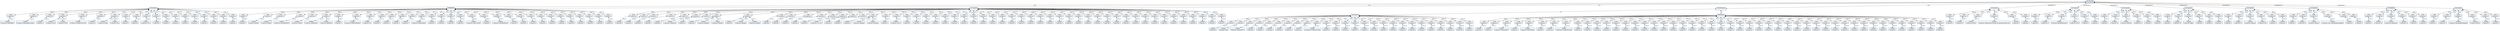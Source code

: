 
    digraph textX {
    fontname = "Bitstream Vera Sans"
    fontsize = 8
    node[
        shape=record,
        style=filled,
        fillcolor=aliceblue
    ]
    nodesep = 0.3
    edge[dir=black,arrowtail=empty]


2461978874936 -> 2461978774272 [label="msh" arrowtail=diamond dir=both]
2461978774272 -> 2461979490680 [label="fields:0" arrowtail=diamond dir=both]
2461979490680 -> 2461979490960 [label="values:0" arrowtail=diamond dir=both]
2461979490960[label="{:Subfield|+value:str='COMTRADE'\l}"]
2461979490680[label="{:Field|+value:str=''\l}"]
2461978774272 -> 2461979490456 [label="fields:1" arrowtail=diamond dir=both]
2461979490456 -> 2461979491184 [label="values:0" arrowtail=diamond dir=both]
2461979491184[label="{:Subfield|+value:str='Opšta Bolnica Čačak'\l}"]
2461979490456[label="{:Field|+value:str=''\l}"]
2461978774272 -> 2461979490848 [label="fields:2" arrowtail=diamond dir=both]
2461979490848 -> 2461979491296 [label="values:0" arrowtail=diamond dir=both]
2461979491296[label="{:Subfield|+value:str=''\l}"]
2461979490848[label="{:Field|+value:str=''\l}"]
2461978774272 -> 2461979491072 [label="fields:3" arrowtail=diamond dir=both]
2461979491072 -> 2461979491240 [label="values:0" arrowtail=diamond dir=both]
2461979491240[label="{:Subfield|+value:str='SLIS'\l}"]
2461979491072 -> 2461979491016 [label="values:1" arrowtail=diamond dir=both]
2461979491016[label="{:Subfield|+value:str='SLIS'\l}"]
2461979491072[label="{:Field|+value:str=''\l}"]
2461978774272 -> 2461979491128 [label="fields:4" arrowtail=diamond dir=both]
2461979491128 -> 2461979491576 [label="values:0" arrowtail=diamond dir=both]
2461979491576[label="{:Subfield|+value:str='20190516141540'\l}"]
2461979491128[label="{:Field|+value:str=''\l}"]
2461978774272 -> 2461979491352 [label="fields:5" arrowtail=diamond dir=both]
2461979491352 -> 2461979491688 [label="values:0" arrowtail=diamond dir=both]
2461979491688[label="{:Subfield|+value:str=''\l}"]
2461979491352[label="{:Field|+value:str=''\l}"]
2461978774272 -> 2461979491520 [label="fields:6" arrowtail=diamond dir=both]
2461979491520 -> 2461979491632 [label="values:0" arrowtail=diamond dir=both]
2461979491632[label="{:Subfield|+value:str='ORM'\l}"]
2461979491520 -> 2461979491408 [label="values:1" arrowtail=diamond dir=both]
2461979491408[label="{:Subfield|+value:str='O01'\l}"]
2461979491520[label="{:Field|+value:str=''\l}"]
2461978774272 -> 2461979491464 [label="fields:7" arrowtail=diamond dir=both]
2461979491464 -> 2461979491968 [label="values:0" arrowtail=diamond dir=both]
2461979491968[label="{:Subfield|+value:str=''\l}"]
2461979491464[label="{:Field|+value:str=''\l}"]
2461978774272 -> 2461979491744 [label="fields:8" arrowtail=diamond dir=both]
2461979491744 -> 2461979491856 [label="values:0" arrowtail=diamond dir=both]
2461979491856[label="{:Subfield|+value:str=''\l}"]
2461979491744[label="{:Field|+value:str=''\l}"]
2461978774272 -> 2461979491912 [label="fields:9" arrowtail=diamond dir=both]
2461979491912 -> 2461979492080 [label="values:0" arrowtail=diamond dir=both]
2461979492080[label="{:Subfield|+value:str='2.3.1'\l}"]
2461979491912[label="{:Field|+value:str=''\l}"]
2461978774272 -> 2461979492024 [label="fields:10" arrowtail=diamond dir=both]
2461979492024 -> 2461979492304 [label="values:0" arrowtail=diamond dir=both]
2461979492304[label="{:Subfield|+value:str=''\l}"]
2461979492024[label="{:Field|+value:str=''\l}"]
2461978774272 -> 2461979492136 [label="fields:11" arrowtail=diamond dir=both]
2461979492136 -> 2461979491800 [label="values:0" arrowtail=diamond dir=both]
2461979491800[label="{:Subfield|+value:str=''\l}"]
2461979492136[label="{:Field|+value:str=''\l}"]
2461978774272 -> 2461979492192 [label="fields:12" arrowtail=diamond dir=both]
2461979492192 -> 2461979431040 [label="values:0" arrowtail=diamond dir=both]
2461979431040[label="{:Subfield|+value:str=''\l}"]
2461979492192[label="{:Field|+value:str=''\l}"]
2461978774272 -> 2461979492248 [label="fields:13" arrowtail=diamond dir=both]
2461979492248 -> 2461979431152 [label="values:0" arrowtail=diamond dir=both]
2461979431152[label="{:Subfield|+value:str=''\l}"]
2461979492248[label="{:Field|+value:str=''\l}"]
2461978774272 -> 2461979431096 [label="fields:14" arrowtail=diamond dir=both]
2461979431096 -> 2461979431264 [label="values:0" arrowtail=diamond dir=both]
2461979431264[label="{:Subfield|+value:str=''\l}"]
2461979431096[label="{:Field|+value:str=''\l}"]
2461978774272 -> 2461979431208 [label="fields:15" arrowtail=diamond dir=both]
2461979431208 -> 2461979431376 [label="values:0" arrowtail=diamond dir=both]
2461979431376[label="{:Subfield|+value:str=''\l}"]
2461979431208[label="{:Field|+value:str=''\l}"]
2461978774272 -> 2461979431320 [label="fields:16" arrowtail=diamond dir=both]
2461979431320 -> 2461979431488 [label="values:0" arrowtail=diamond dir=both]
2461979431488[label="{:Subfield|+value:str=''\l}"]
2461979431320[label="{:Field|+value:str=''\l}"]
2461978774272 -> 2461979431432 [label="fields:17" arrowtail=diamond dir=both]
2461979431432 -> 2461979431600 [label="values:0" arrowtail=diamond dir=both]
2461979431600[label="{:Subfield|+value:str=''\l}"]
2461979431432[label="{:Field|+value:str=''\l}"]
2461978774272 -> 2461979431544 [label="fields:18" arrowtail=diamond dir=both]
2461979431544 -> 2461979431712 [label="values:0" arrowtail=diamond dir=both]
2461979431712[label="{:Subfield|+value:str=''\l}"]
2461979431544[label="{:Field|+value:str=''\l}"]
2461978774272[label="{:MSHSegment|}"]
2461978874936 -> 2461978922960 [label="pid" arrowtail=diamond dir=both]
2461978922960 -> 2461979431824 [label="fields:0" arrowtail=diamond dir=both]
2461979431824 -> 2461979431880 [label="values:0" arrowtail=diamond dir=both]
2461979431880[label="{:Subfield|+value:str=''\l}"]
2461979431824[label="{:Field|+value:str=''\l}"]
2461978922960 -> 2461979431768 [label="fields:1" arrowtail=diamond dir=both]
2461979431768 -> 2461979431992 [label="values:0" arrowtail=diamond dir=both]
2461979431992[label="{:Subfield|+value:str='95363'\l}"]
2461979431768[label="{:Field|+value:str=''\l}"]
2461978922960 -> 2461979430984 [label="fields:2" arrowtail=diamond dir=both]
2461979430984 -> 2461979432216 [label="values:0" arrowtail=diamond dir=both]
2461979432216[label="{:Subfield|+value:str='95363'\l}"]
2461979430984[label="{:Field|+value:str=''\l}"]
2461978922960 -> 2461979432048 [label="fields:3" arrowtail=diamond dir=both]
2461979432048 -> 2461979432328 [label="values:0" arrowtail=diamond dir=both]
2461979432328[label="{:Subfield|+value:str='2607956500418'\l}"]
2461979432048[label="{:Field|+value:str=''\l}"]
2461978922960 -> 2461979432104 [label="fields:4" arrowtail=diamond dir=both]
2461979432104 -> 2461979432440 [label="values:0" arrowtail=diamond dir=both]
2461979432440[label="{:Subfield|+value:str='95363'\l}"]
2461979432104[label="{:Field|+value:str=''\l}"]
2461978922960 -> 2461979432160 [label="fields:5" arrowtail=diamond dir=both]
2461979432160 -> 2461979432552 [label="values:0" arrowtail=diamond dir=both]
2461979432552[label="{:Subfield|+value:str='TOPALOVIĆ'\l}"]
2461979432160 -> 2461979431936 [label="values:1" arrowtail=diamond dir=both]
2461979431936[label="{:Subfield|+value:str='RADOSAV'\l}"]
2461979432160[label="{:Field|+value:str=''\l}"]
2461978922960 -> 2461979432272 [label="fields:6" arrowtail=diamond dir=both]
2461979432272 -> 2461979432720 [label="values:0" arrowtail=diamond dir=both]
2461979432720[label="{:Subfield|+value:str=''\l}"]
2461979432272[label="{:Field|+value:str=''\l}"]
2461978922960 -> 2461979432384 [label="fields:7" arrowtail=diamond dir=both]
2461979432384 -> 2461979432608 [label="values:0" arrowtail=diamond dir=both]
2461979432608[label="{:Subfield|+value:str='19560726000000'\l}"]
2461979432384[label="{:Field|+value:str=''\l}"]
2461978922960 -> 2461979432664 [label="fields:8" arrowtail=diamond dir=both]
2461979432664 -> 2461979432944 [label="values:0" arrowtail=diamond dir=both]
2461979432944[label="{:Subfield|+value:str='M'\l}"]
2461979432664[label="{:Field|+value:str=''\l}"]
2461978922960 -> 2461979432776 [label="fields:9" arrowtail=diamond dir=both]
2461979432776 -> 2461979433056 [label="values:0" arrowtail=diamond dir=both]
2461979433056[label="{:Subfield|+value:str=''\l}"]
2461979432776[label="{:Field|+value:str=''\l}"]
2461978922960 -> 2461979432832 [label="fields:10" arrowtail=diamond dir=both]
2461979432832 -> 2461979433000 [label="values:0" arrowtail=diamond dir=both]
2461979433000[label="{:Subfield|+value:str=''\l}"]
2461979432832[label="{:Field|+value:str=''\l}"]
2461978922960 -> 2461979432888 [label="fields:11" arrowtail=diamond dir=both]
2461979432888 -> 2461979433168 [label="values:0" arrowtail=diamond dir=both]
2461979433168[label="{:Subfield|+value:str=''\l}"]
2461979432888[label="{:Field|+value:str=''\l}"]
2461978922960 -> 2461979433112 [label="fields:12" arrowtail=diamond dir=both]
2461979433112 -> 2461979433280 [label="values:0" arrowtail=diamond dir=both]
2461979433280[label="{:Subfield|+value:str=''\l}"]
2461979433112[label="{:Field|+value:str=''\l}"]
2461978922960 -> 2461979433224 [label="fields:13" arrowtail=diamond dir=both]
2461979433224 -> 2461979433392 [label="values:0" arrowtail=diamond dir=both]
2461979433392[label="{:Subfield|+value:str='28000709643'\l}"]
2461979433224[label="{:Field|+value:str=''\l}"]
2461978922960 -> 2461979433336 [label="fields:14" arrowtail=diamond dir=both]
2461979433336 -> 2461979433616 [label="values:0" arrowtail=diamond dir=both]
2461979433616[label="{:Subfield|+value:str=''\l}"]
2461979433336[label="{:Field|+value:str=''\l}"]
2461978922960 -> 2461979433448 [label="fields:15" arrowtail=diamond dir=both]
2461979433448 -> 2461979433560 [label="values:0" arrowtail=diamond dir=both]
2461979433560[label="{:Subfield|+value:str=''\l}"]
2461979433448[label="{:Field|+value:str=''\l}"]
2461978922960 -> 2461979433504 [label="fields:16" arrowtail=diamond dir=both]
2461979433504 -> 2461979433728 [label="values:0" arrowtail=diamond dir=both]
2461979433728[label="{:Subfield|+value:str=''\l}"]
2461979433504[label="{:Field|+value:str=''\l}"]
2461978922960 -> 2461979433672 [label="fields:17" arrowtail=diamond dir=both]
2461979433672 -> 2461979433840 [label="values:0" arrowtail=diamond dir=both]
2461979433840[label="{:Subfield|+value:str=''\l}"]
2461979433672[label="{:Field|+value:str=''\l}"]
2461978922960 -> 2461979433784 [label="fields:18" arrowtail=diamond dir=both]
2461979433784 -> 2461979433952 [label="values:0" arrowtail=diamond dir=both]
2461979433952[label="{:Subfield|+value:str='20057158766'\l}"]
2461979433784[label="{:Field|+value:str=''\l}"]
2461978922960 -> 2461979433896 [label="fields:19" arrowtail=diamond dir=both]
2461979433896 -> 2461979434176 [label="values:0" arrowtail=diamond dir=both]
2461979434176[label="{:Subfield|+value:str=''\l}"]
2461979433896[label="{:Field|+value:str=''\l}"]
2461978922960 -> 2461979434008 [label="fields:20" arrowtail=diamond dir=both]
2461979434008 -> 2461979434120 [label="values:0" arrowtail=diamond dir=both]
2461979434120[label="{:Subfield|+value:str='2607956500418'\l}"]
2461979434008[label="{:Field|+value:str=''\l}"]
2461978922960 -> 2461979434064 [label="fields:21" arrowtail=diamond dir=both]
2461979434064 -> 2461979434400 [label="values:0" arrowtail=diamond dir=both]
2461979434400[label="{:Subfield|+value:str=''\l}"]
2461979434064[label="{:Field|+value:str=''\l}"]
2461978922960 -> 2461979434232 [label="fields:22" arrowtail=diamond dir=both]
2461979434232 -> 2461979434344 [label="values:0" arrowtail=diamond dir=both]
2461979434344[label="{:Subfield|+value:str=''\l}"]
2461979434232[label="{:Field|+value:str=''\l}"]
2461978922960 -> 2461979434288 [label="fields:23" arrowtail=diamond dir=both]
2461979434288 -> 2461979434512 [label="values:0" arrowtail=diamond dir=both]
2461979434512[label="{:Subfield|+value:str=''\l}"]
2461979434288[label="{:Field|+value:str=''\l}"]
2461978922960 -> 2461979434456 [label="fields:24" arrowtail=diamond dir=both]
2461979434456 -> 2461979434624 [label="values:0" arrowtail=diamond dir=both]
2461979434624[label="{:Subfield|+value:str=''\l}"]
2461979434456[label="{:Field|+value:str=''\l}"]
2461978922960 -> 2461979434568 [label="fields:25" arrowtail=diamond dir=both]
2461979434568 -> 2461979434736 [label="values:0" arrowtail=diamond dir=both]
2461979434736[label="{:Subfield|+value:str=''\l}"]
2461979434568[label="{:Field|+value:str=''\l}"]
2461978922960 -> 2461979434680 [label="fields:26" arrowtail=diamond dir=both]
2461979434680 -> 2461979434848 [label="values:0" arrowtail=diamond dir=both]
2461979434848[label="{:Subfield|+value:str=''\l}"]
2461979434680[label="{:Field|+value:str=''\l}"]
2461978922960 -> 2461979434792 [label="fields:27" arrowtail=diamond dir=both]
2461979434792 -> 2461979432496 [label="values:0" arrowtail=diamond dir=both]
2461979432496[label="{:Subfield|+value:str=''\l}"]
2461979434792[label="{:Field|+value:str=''\l}"]
2461978922960 -> 2461979434904 [label="fields:28" arrowtail=diamond dir=both]
2461979434904 -> 2461979500672 [label="values:0" arrowtail=diamond dir=both]
2461979500672[label="{:Subfield|+value:str=''\l}"]
2461979434904[label="{:Field|+value:str=''\l}"]
2461978922960 -> 2461979434960 [label="fields:29" arrowtail=diamond dir=both]
2461979434960 -> 2461979500784 [label="values:0" arrowtail=diamond dir=both]
2461979500784[label="{:Subfield|+value:str=''\l}"]
2461979434960[label="{:Field|+value:str=''\l}"]
2461978922960 -> 2461979500728 [label="fields:30" arrowtail=diamond dir=both]
2461979500728 -> 2461979500896 [label="values:0" arrowtail=diamond dir=both]
2461979500896[label="{:Subfield|+value:str=''\l}"]
2461979500728[label="{:Field|+value:str=''\l}"]
2461978922960 -> 2461979500840 [label="fields:31" arrowtail=diamond dir=both]
2461979500840 -> 2461979501008 [label="values:0" arrowtail=diamond dir=both]
2461979501008[label="{:Subfield|+value:str=''\l}"]
2461979500840[label="{:Field|+value:str=''\l}"]
2461978922960[label="{:PIDSegment|}"]
2461978874936 -> 2461979431656 [label="pv1" arrowtail=diamond dir=both]
2461979431656 -> 2461979501120 [label="fields:0" arrowtail=diamond dir=both]
2461979501120 -> 2461979501176 [label="values:0" arrowtail=diamond dir=both]
2461979501176[label="{:Subfield|+value:str=''\l}"]
2461979501120[label="{:Field|+value:str=''\l}"]
2461979431656 -> 2461979501064 [label="fields:1" arrowtail=diamond dir=both]
2461979501064 -> 2461979501288 [label="values:0" arrowtail=diamond dir=both]
2461979501288[label="{:Subfield|+value:str=''\l}"]
2461979501064[label="{:Field|+value:str=''\l}"]
2461979431656 -> 2461979500616 [label="fields:2" arrowtail=diamond dir=both]
2461979500616 -> 2461979501400 [label="values:0" arrowtail=diamond dir=both]
2461979501400[label="{:Subfield|+value:str='I'\l}"]
2461979500616[label="{:Field|+value:str=''\l}"]
2461979431656 -> 2461979501344 [label="fields:3" arrowtail=diamond dir=both]
2461979501344 -> 2461979501624 [label="values:0" arrowtail=diamond dir=both]
2461979501624[label="{:Subfield|+value:str=''\l}"]
2461979501344[label="{:Field|+value:str=''\l}"]
2461979431656 -> 2461979501456 [label="fields:4" arrowtail=diamond dir=both]
2461979501456 -> 2461979501568 [label="values:0" arrowtail=diamond dir=both]
2461979501568[label="{:Subfield|+value:str=''\l}"]
2461979501456[label="{:Field|+value:str=''\l}"]
2461979431656 -> 2461979501512 [label="fields:5" arrowtail=diamond dir=both]
2461979501512 -> 2461979501736 [label="values:0" arrowtail=diamond dir=both]
2461979501736[label="{:Subfield|+value:str='1598/2019'\l}"]
2461979501512[label="{:Field|+value:str=''\l}"]
2461979431656 -> 2461979501680 [label="fields:6" arrowtail=diamond dir=both]
2461979501680 -> 2461979501960 [label="values:0" arrowtail=diamond dir=both]
2461979501960[label="{:Subfield|+value:str=''\l}"]
2461979501680[label="{:Field|+value:str=''\l}"]
2461979431656 -> 2461979501792 [label="fields:7" arrowtail=diamond dir=both]
2461979501792 -> 2461979501904 [label="values:0" arrowtail=diamond dir=both]
2461979501904[label="{:Subfield|+value:str=''\l}"]
2461979501792 -> 2461979501232 [label="values:1" arrowtail=diamond dir=both]
2461979501232[label="{:Subfield|+value:str='Danijela'\l}"]
2461979501792 -> 2461979502128 [label="values:2" arrowtail=diamond dir=both]
2461979502128[label="{:Subfield|+value:str='Gostiljac'\l}"]
2461979501792[label="{:Field|+value:str=''\l}"]
2461979431656 -> 2461979501848 [label="fields:8" arrowtail=diamond dir=both]
2461979501848 -> 2461979502296 [label="values:0" arrowtail=diamond dir=both]
2461979502296[label="{:Subfield|+value:str=''\l}"]
2461979501848 -> 2461979502072 [label="values:1" arrowtail=diamond dir=both]
2461979502072[label="{:Subfield|+value:str='Danijela'\l}"]
2461979501848 -> 2461979502352 [label="values:2" arrowtail=diamond dir=both]
2461979502352[label="{:Subfield|+value:str='Gostiljac'\l}"]
2461979501848[label="{:Field|+value:str=''\l}"]
2461979431656 -> 2461979502016 [label="fields:9" arrowtail=diamond dir=both]
2461979502016 -> 2461979502520 [label="values:0" arrowtail=diamond dir=both]
2461979502520[label="{:Subfield|+value:str=''\l}"]
2461979502016[label="{:Field|+value:str=''\l}"]
2461979431656 -> 2461979502240 [label="fields:10" arrowtail=diamond dir=both]
2461979502240 -> 2461979502408 [label="values:0" arrowtail=diamond dir=both]
2461979502408[label="{:Subfield|+value:str=''\l}"]
2461979502240[label="{:Field|+value:str=''\l}"]
2461979431656 -> 2461979502464 [label="fields:11" arrowtail=diamond dir=both]
2461979502464 -> 2461979502632 [label="values:0" arrowtail=diamond dir=both]
2461979502632[label="{:Subfield|+value:str=''\l}"]
2461979502464[label="{:Field|+value:str=''\l}"]
2461979431656 -> 2461979502576 [label="fields:12" arrowtail=diamond dir=both]
2461979502576 -> 2461979502744 [label="values:0" arrowtail=diamond dir=both]
2461979502744[label="{:Subfield|+value:str=''\l}"]
2461979502576[label="{:Field|+value:str=''\l}"]
2461979431656 -> 2461979502688 [label="fields:13" arrowtail=diamond dir=both]
2461979502688 -> 2461979502856 [label="values:0" arrowtail=diamond dir=both]
2461979502856[label="{:Subfield|+value:str=''\l}"]
2461979502688[label="{:Field|+value:str=''\l}"]
2461979431656 -> 2461979502800 [label="fields:14" arrowtail=diamond dir=both]
2461979502800 -> 2461979502968 [label="values:0" arrowtail=diamond dir=both]
2461979502968[label="{:Subfield|+value:str='I.1.1.A.2.'\l}"]
2461979502800[label="{:Field|+value:str=''\l}"]
2461979431656 -> 2461979502912 [label="fields:15" arrowtail=diamond dir=both]
2461979502912 -> 2461979503192 [label="values:0" arrowtail=diamond dir=both]
2461979503192[label="{:Subfield|+value:str=''\l}"]
2461979502912[label="{:Field|+value:str=''\l}"]
2461979431656 -> 2461979503024 [label="fields:16" arrowtail=diamond dir=both]
2461979503024 -> 2461979503136 [label="values:0" arrowtail=diamond dir=both]
2461979503136[label="{:Subfield|+value:str=''\l}"]
2461979503024[label="{:Field|+value:str=''\l}"]
2461979431656 -> 2461979503080 [label="fields:17" arrowtail=diamond dir=both]
2461979503080 -> 2461979503304 [label="values:0" arrowtail=diamond dir=both]
2461979503304[label="{:Subfield|+value:str=''\l}"]
2461979503080 -> 2461979502184 [label="values:1" arrowtail=diamond dir=both]
2461979502184[label="{:Subfield|+value:str='Danijela'\l}"]
2461979503080 -> 2461979503472 [label="values:2" arrowtail=diamond dir=both]
2461979503472[label="{:Subfield|+value:str='Gostiljac'\l}"]
2461979503080[label="{:Field|+value:str=''\l}"]
2461979431656 -> 2461979503248 [label="fields:18" arrowtail=diamond dir=both]
2461979503248 -> 2461979503640 [label="values:0" arrowtail=diamond dir=both]
2461979503640[label="{:Subfield|+value:str=''\l}"]
2461979503248[label="{:Field|+value:str=''\l}"]
2461979431656 -> 2461979503360 [label="fields:19" arrowtail=diamond dir=both]
2461979503360 -> 2461979503528 [label="values:0" arrowtail=diamond dir=both]
2461979503528[label="{:Subfield|+value:str='15272'\l}"]
2461979503360[label="{:Field|+value:str=''\l}"]
2461979431656 -> 2461979503584 [label="fields:20" arrowtail=diamond dir=both]
2461979503584 -> 2461979503864 [label="values:0" arrowtail=diamond dir=both]
2461979503864[label="{:Subfield|+value:str=''\l}"]
2461979503584[label="{:Field|+value:str=''\l}"]
2461979431656 -> 2461979503696 [label="fields:21" arrowtail=diamond dir=both]
2461979503696 -> 2461979503808 [label="values:0" arrowtail=diamond dir=both]
2461979503808[label="{:Subfield|+value:str=''\l}"]
2461979503696[label="{:Field|+value:str=''\l}"]
2461979431656 -> 2461979503752 [label="fields:22" arrowtail=diamond dir=both]
2461979503752 -> 2461979503976 [label="values:0" arrowtail=diamond dir=both]
2461979503976[label="{:Subfield|+value:str=''\l}"]
2461979503752[label="{:Field|+value:str=''\l}"]
2461979431656 -> 2461979503920 [label="fields:23" arrowtail=diamond dir=both]
2461979503920 -> 2461979504088 [label="values:0" arrowtail=diamond dir=both]
2461979504088[label="{:Subfield|+value:str=''\l}"]
2461979503920[label="{:Field|+value:str=''\l}"]
2461979431656 -> 2461979504032 [label="fields:24" arrowtail=diamond dir=both]
2461979504032 -> 2461979504200 [label="values:0" arrowtail=diamond dir=both]
2461979504200[label="{:Subfield|+value:str=''\l}"]
2461979504032[label="{:Field|+value:str=''\l}"]
2461979431656 -> 2461979504144 [label="fields:25" arrowtail=diamond dir=both]
2461979504144 -> 2461979504312 [label="values:0" arrowtail=diamond dir=both]
2461979504312[label="{:Subfield|+value:str=''\l}"]
2461979504144[label="{:Field|+value:str=''\l}"]
2461979431656 -> 2461979504256 [label="fields:26" arrowtail=diamond dir=both]
2461979504256 -> 2461979504424 [label="values:0" arrowtail=diamond dir=both]
2461979504424[label="{:Subfield|+value:str=''\l}"]
2461979504256[label="{:Field|+value:str=''\l}"]
2461979431656 -> 2461979504368 [label="fields:27" arrowtail=diamond dir=both]
2461979504368 -> 2461979504536 [label="values:0" arrowtail=diamond dir=both]
2461979504536[label="{:Subfield|+value:str=''\l}"]
2461979504368[label="{:Field|+value:str=''\l}"]
2461979431656 -> 2461979504480 [label="fields:28" arrowtail=diamond dir=both]
2461979504480 -> 2461979512904 [label="values:0" arrowtail=diamond dir=both]
2461979512904[label="{:Subfield|+value:str=''\l}"]
2461979504480[label="{:Field|+value:str=''\l}"]
2461979431656 -> 2461979504592 [label="fields:29" arrowtail=diamond dir=both]
2461979504592 -> 2461979513016 [label="values:0" arrowtail=diamond dir=both]
2461979513016[label="{:Subfield|+value:str=''\l}"]
2461979504592[label="{:Field|+value:str=''\l}"]
2461979431656 -> 2461979503416 [label="fields:30" arrowtail=diamond dir=both]
2461979503416 -> 2461979513128 [label="values:0" arrowtail=diamond dir=both]
2461979513128[label="{:Subfield|+value:str=''\l}"]
2461979503416[label="{:Field|+value:str=''\l}"]
2461979431656 -> 2461979513072 [label="fields:31" arrowtail=diamond dir=both]
2461979513072 -> 2461979513240 [label="values:0" arrowtail=diamond dir=both]
2461979513240[label="{:Subfield|+value:str=''\l}"]
2461979513072[label="{:Field|+value:str=''\l}"]
2461979431656 -> 2461979513184 [label="fields:32" arrowtail=diamond dir=both]
2461979513184 -> 2461979513352 [label="values:0" arrowtail=diamond dir=both]
2461979513352[label="{:Subfield|+value:str=''\l}"]
2461979513184[label="{:Field|+value:str=''\l}"]
2461979431656 -> 2461979513296 [label="fields:33" arrowtail=diamond dir=both]
2461979513296 -> 2461979513464 [label="values:0" arrowtail=diamond dir=both]
2461979513464[label="{:Subfield|+value:str=''\l}"]
2461979513296[label="{:Field|+value:str=''\l}"]
2461979431656 -> 2461979513408 [label="fields:34" arrowtail=diamond dir=both]
2461979513408 -> 2461979513576 [label="values:0" arrowtail=diamond dir=both]
2461979513576[label="{:Subfield|+value:str=''\l}"]
2461979513408[label="{:Field|+value:str=''\l}"]
2461979431656 -> 2461979513520 [label="fields:35" arrowtail=diamond dir=both]
2461979513520 -> 2461979513688 [label="values:0" arrowtail=diamond dir=both]
2461979513688[label="{:Subfield|+value:str=''\l}"]
2461979513520[label="{:Field|+value:str=''\l}"]
2461979431656 -> 2461979513632 [label="fields:36" arrowtail=diamond dir=both]
2461979513632 -> 2461979513800 [label="values:0" arrowtail=diamond dir=both]
2461979513800[label="{:Subfield|+value:str=''\l}"]
2461979513632[label="{:Field|+value:str=''\l}"]
2461979431656 -> 2461979513744 [label="fields:37" arrowtail=diamond dir=both]
2461979513744 -> 2461979513912 [label="values:0" arrowtail=diamond dir=both]
2461979513912[label="{:Subfield|+value:str=''\l}"]
2461979513744[label="{:Field|+value:str=''\l}"]
2461979431656 -> 2461979513856 [label="fields:38" arrowtail=diamond dir=both]
2461979513856 -> 2461979514024 [label="values:0" arrowtail=diamond dir=both]
2461979514024[label="{:Subfield|+value:str=''\l}"]
2461979513856[label="{:Field|+value:str=''\l}"]
2461979431656 -> 2461979513968 [label="fields:39" arrowtail=diamond dir=both]
2461979513968 -> 2461979514136 [label="values:0" arrowtail=diamond dir=both]
2461979514136[label="{:Subfield|+value:str=''\l}"]
2461979513968[label="{:Field|+value:str=''\l}"]
2461979431656 -> 2461979514080 [label="fields:40" arrowtail=diamond dir=both]
2461979514080 -> 2461979514248 [label="values:0" arrowtail=diamond dir=both]
2461979514248[label="{:Subfield|+value:str=''\l}"]
2461979514080[label="{:Field|+value:str=''\l}"]
2461979431656 -> 2461979514192 [label="fields:41" arrowtail=diamond dir=both]
2461979514192 -> 2461979514360 [label="values:0" arrowtail=diamond dir=both]
2461979514360[label="{:Subfield|+value:str=''\l}"]
2461979514192[label="{:Field|+value:str=''\l}"]
2461979431656 -> 2461979514304 [label="fields:42" arrowtail=diamond dir=both]
2461979514304 -> 2461979514472 [label="values:0" arrowtail=diamond dir=both]
2461979514472[label="{:Subfield|+value:str=''\l}"]
2461979514304[label="{:Field|+value:str=''\l}"]
2461979431656 -> 2461979514416 [label="fields:43" arrowtail=diamond dir=both]
2461979514416 -> 2461979514584 [label="values:0" arrowtail=diamond dir=both]
2461979514584[label="{:Subfield|+value:str=''\l}"]
2461979514416[label="{:Field|+value:str=''\l}"]
2461979431656 -> 2461979514528 [label="fields:44" arrowtail=diamond dir=both]
2461979514528 -> 2461979514696 [label="values:0" arrowtail=diamond dir=both]
2461979514696[label="{:Subfield|+value:str=''\l}"]
2461979514528[label="{:Field|+value:str=''\l}"]
2461979431656 -> 2461979514640 [label="fields:45" arrowtail=diamond dir=both]
2461979514640 -> 2461979514808 [label="values:0" arrowtail=diamond dir=both]
2461979514808[label="{:Subfield|+value:str=''\l}"]
2461979514640[label="{:Field|+value:str=''\l}"]
2461979431656 -> 2461979514752 [label="fields:46" arrowtail=diamond dir=both]
2461979514752 -> 2461979514920 [label="values:0" arrowtail=diamond dir=both]
2461979514920[label="{:Subfield|+value:str=''\l}"]
2461979514752[label="{:Field|+value:str=''\l}"]
2461979431656 -> 2461979514864 [label="fields:47" arrowtail=diamond dir=both]
2461979514864 -> 2461979515032 [label="values:0" arrowtail=diamond dir=both]
2461979515032[label="{:Subfield|+value:str=''\l}"]
2461979514864[label="{:Field|+value:str=''\l}"]
2461979431656 -> 2461979514976 [label="fields:48" arrowtail=diamond dir=both]
2461979514976 -> 2461979515144 [label="values:0" arrowtail=diamond dir=both]
2461979515144[label="{:Subfield|+value:str=''\l}"]
2461979514976[label="{:Field|+value:str=''\l}"]
2461979431656 -> 2461979515088 [label="fields:49" arrowtail=diamond dir=both]
2461979515088 -> 2461979515256 [label="values:0" arrowtail=diamond dir=both]
2461979515256[label="{:Subfield|+value:str=''\l}"]
2461979515088[label="{:Field|+value:str=''\l}"]
2461979431656 -> 2461979515200 [label="fields:50" arrowtail=diamond dir=both]
2461979515200 -> 2461979515368 [label="values:0" arrowtail=diamond dir=both]
2461979515368[label="{:Subfield|+value:str=''\l}"]
2461979515200[label="{:Field|+value:str=''\l}"]
2461979431656 -> 2461979515312 [label="fields:51" arrowtail=diamond dir=both]
2461979515312 -> 2461979515480 [label="values:0" arrowtail=diamond dir=both]
2461979515480[label="{:Subfield|+value:str=''\l}"]
2461979515312[label="{:Field|+value:str=''\l}"]
2461979431656 -> 2461979515424 [label="fields:52" arrowtail=diamond dir=both]
2461979515424 -> 2461979515592 [label="values:0" arrowtail=diamond dir=both]
2461979515592[label="{:Subfield|+value:str=''\l}"]
2461979515424[label="{:Field|+value:str=''\l}"]
2461979431656 -> 2461979515536 [label="fields:53" arrowtail=diamond dir=both]
2461979515536 -> 2461979515704 [label="values:0" arrowtail=diamond dir=both]
2461979515704[label="{:Subfield|+value:str=''\l}"]
2461979515536[label="{:Field|+value:str=''\l}"]
2461979431656[label="{:PV1Segment|}"]
2461978874936 -> 2461979500952 [label="test1" arrowtail=diamond dir=both]
2461979500952 -> 2461979515648 [label="orc" arrowtail=diamond dir=both]
2461979515648 -> 2461979515984 [label="fields:0" arrowtail=diamond dir=both]
2461979515984 -> 2461979516208 [label="values:0" arrowtail=diamond dir=both]
2461979516208[label="{:Subfield|+value:str=''\l}"]
2461979515984[label="{:Field|+value:str=''\l}"]
2461979515648 -> 2461979512960 [label="fields:1" arrowtail=diamond dir=both]
2461979512960 -> 2461979516264 [label="values:0" arrowtail=diamond dir=both]
2461979516264[label="{:Subfield|+value:str='NW'\l}"]
2461979512960[label="{:Field|+value:str=''\l}"]
2461979515648 -> 2461979516096 [label="fields:2" arrowtail=diamond dir=both]
2461979516096 -> 2461979516488 [label="values:0" arrowtail=diamond dir=both]
2461979516488[label="{:Subfield|+value:str='50001387617'\l}"]
2461979516096[label="{:Field|+value:str=''\l}"]
2461979515648 -> 2461979516320 [label="fields:3" arrowtail=diamond dir=both]
2461979516320 -> 2461979516600 [label="values:0" arrowtail=diamond dir=both]
2461979516600[label="{:Subfield|+value:str=''\l}"]
2461979516320[label="{:Field|+value:str=''\l}"]
2461979515648 -> 2461979516376 [label="fields:4" arrowtail=diamond dir=both]
2461979516376 -> 2461979516544 [label="values:0" arrowtail=diamond dir=both]
2461979516544[label="{:Subfield|+value:str=''\l}"]
2461979516376[label="{:Field|+value:str=''\l}"]
2461979515648 -> 2461979516432 [label="fields:5" arrowtail=diamond dir=both]
2461979516432 -> 2461979516712 [label="values:0" arrowtail=diamond dir=both]
2461979516712[label="{:Subfield|+value:str=''\l}"]
2461979516432[label="{:Field|+value:str=''\l}"]
2461979515648 -> 2461979516656 [label="fields:6" arrowtail=diamond dir=both]
2461979516656 -> 2461979516824 [label="values:0" arrowtail=diamond dir=both]
2461979516824[label="{:Subfield|+value:str=''\l}"]
2461979516656[label="{:Field|+value:str=''\l}"]
2461979515648 -> 2461979516768 [label="fields:7" arrowtail=diamond dir=both]
2461979516768 -> 2461979533384 [label="values:0" arrowtail=diamond dir=both]
2461979533384[label="{:Subfield|+value:str=''\l}"]
2461979516768[label="{:Field|+value:str=''\l}"]
2461979515648 -> 2461979516880 [label="fields:8" arrowtail=diamond dir=both]
2461979516880 -> 2461979533496 [label="values:0" arrowtail=diamond dir=both]
2461979533496[label="{:Subfield|+value:str=''\l}"]
2461979516880[label="{:Field|+value:str=''\l}"]
2461979515648 -> 2461979516152 [label="fields:9" arrowtail=diamond dir=both]
2461979516152 -> 2461979533608 [label="values:0" arrowtail=diamond dir=both]
2461979533608[label="{:Subfield|+value:str='20190516141540'\l}"]
2461979516152[label="{:Field|+value:str=''\l}"]
2461979515648 -> 2461979533552 [label="fields:10" arrowtail=diamond dir=both]
2461979533552 -> 2461979533832 [label="values:0" arrowtail=diamond dir=both]
2461979533832[label="{:Subfield|+value:str=''\l}"]
2461979533552[label="{:Field|+value:str=''\l}"]
2461979515648 -> 2461979533664 [label="fields:11" arrowtail=diamond dir=both]
2461979533664 -> 2461979533776 [label="values:0" arrowtail=diamond dir=both]
2461979533776[label="{:Subfield|+value:str=''\l}"]
2461979533664[label="{:Field|+value:str=''\l}"]
2461979515648 -> 2461979533720 [label="fields:12" arrowtail=diamond dir=both]
2461979533720 -> 2461979533944 [label="values:0" arrowtail=diamond dir=both]
2461979533944[label="{:Subfield|+value:str=''\l}"]
2461979533720[label="{:Field|+value:str=''\l}"]
2461979515648 -> 2461979533888 [label="fields:13" arrowtail=diamond dir=both]
2461979533888 -> 2461979534056 [label="values:0" arrowtail=diamond dir=both]
2461979534056[label="{:Subfield|+value:str=''\l}"]
2461979533888[label="{:Field|+value:str=''\l}"]
2461979515648 -> 2461979534000 [label="fields:14" arrowtail=diamond dir=both]
2461979534000 -> 2461979534168 [label="values:0" arrowtail=diamond dir=both]
2461979534168[label="{:Subfield|+value:str=''\l}"]
2461979534000[label="{:Field|+value:str=''\l}"]
2461979515648 -> 2461979534112 [label="fields:15" arrowtail=diamond dir=both]
2461979534112 -> 2461979534280 [label="values:0" arrowtail=diamond dir=both]
2461979534280[label="{:Subfield|+value:str=''\l}"]
2461979534112[label="{:Field|+value:str=''\l}"]
2461979515648 -> 2461979534224 [label="fields:16" arrowtail=diamond dir=both]
2461979534224 -> 2461979534392 [label="values:0" arrowtail=diamond dir=both]
2461979534392[label="{:Subfield|+value:str=''\l}"]
2461979534224[label="{:Field|+value:str=''\l}"]
2461979515648 -> 2461979534336 [label="fields:17" arrowtail=diamond dir=both]
2461979534336 -> 2461979534504 [label="values:0" arrowtail=diamond dir=both]
2461979534504[label="{:Subfield|+value:str=''\l}"]
2461979534336[label="{:Field|+value:str=''\l}"]
2461979515648 -> 2461979534448 [label="fields:18" arrowtail=diamond dir=both]
2461979534448 -> 2461979534616 [label="values:0" arrowtail=diamond dir=both]
2461979534616[label="{:Subfield|+value:str=''\l}"]
2461979534448[label="{:Field|+value:str=''\l}"]
2461979515648 -> 2461979534560 [label="fields:19" arrowtail=diamond dir=both]
2461979534560 -> 2461979534728 [label="values:0" arrowtail=diamond dir=both]
2461979534728[label="{:Subfield|+value:str=''\l}"]
2461979534560[label="{:Field|+value:str=''\l}"]
2461979515648 -> 2461979534672 [label="fields:20" arrowtail=diamond dir=both]
2461979534672 -> 2461979534840 [label="values:0" arrowtail=diamond dir=both]
2461979534840[label="{:Subfield|+value:str=''\l}"]
2461979534672[label="{:Field|+value:str=''\l}"]
2461979515648 -> 2461979534784 [label="fields:21" arrowtail=diamond dir=both]
2461979534784 -> 2461979534952 [label="values:0" arrowtail=diamond dir=both]
2461979534952[label="{:Subfield|+value:str=''\l}"]
2461979534784[label="{:Field|+value:str=''\l}"]
2461979515648 -> 2461979534896 [label="fields:22" arrowtail=diamond dir=both]
2461979534896 -> 2461979535064 [label="values:0" arrowtail=diamond dir=both]
2461979535064[label="{:Subfield|+value:str=''\l}"]
2461979534896[label="{:Field|+value:str=''\l}"]
2461979515648 -> 2461979535008 [label="fields:23" arrowtail=diamond dir=both]
2461979535008 -> 2461979535176 [label="values:0" arrowtail=diamond dir=both]
2461979535176[label="{:Subfield|+value:str=''\l}"]
2461979535008[label="{:Field|+value:str=''\l}"]
2461979515648 -> 2461979535120 [label="fields:24" arrowtail=diamond dir=both]
2461979535120 -> 2461979535288 [label="values:0" arrowtail=diamond dir=both]
2461979535288[label="{:Subfield|+value:str=''\l}"]
2461979535120[label="{:Field|+value:str=''\l}"]
2461979515648 -> 2461979535232 [label="fields:25" arrowtail=diamond dir=both]
2461979535232 -> 2461979535400 [label="values:0" arrowtail=diamond dir=both]
2461979535400[label="{:Subfield|+value:str=''\l}"]
2461979535232[label="{:Field|+value:str=''\l}"]
2461979515648[label="{:ORCSegment|}"]
2461979500952 -> 2461979515928 [label="obr" arrowtail=diamond dir=both]
2461979515928 -> 2461979535512 [label="fields:0" arrowtail=diamond dir=both]
2461979535512 -> 2461979535568 [label="values:0" arrowtail=diamond dir=both]
2461979535568[label="{:Subfield|+value:str=''\l}"]
2461979535512[label="{:Field|+value:str=''\l}"]
2461979515928 -> 2461979535456 [label="fields:1" arrowtail=diamond dir=both]
2461979535456 -> 2461979535680 [label="values:0" arrowtail=diamond dir=both]
2461979535680[label="{:Subfield|+value:str=''\l}"]
2461979535456[label="{:Field|+value:str=''\l}"]
2461979515928 -> 2461979533440 [label="fields:2" arrowtail=diamond dir=both]
2461979533440 -> 2461979535792 [label="values:0" arrowtail=diamond dir=both]
2461979535792[label="{:Subfield|+value:str='50001387617'\l}"]
2461979533440[label="{:Field|+value:str=''\l}"]
2461979515928 -> 2461979535736 [label="fields:3" arrowtail=diamond dir=both]
2461979535736 -> 2461979536016 [label="values:0" arrowtail=diamond dir=both]
2461979536016[label="{:Subfield|+value:str=''\l}"]
2461979535736[label="{:Field|+value:str=''\l}"]
2461979515928 -> 2461979535848 [label="fields:4" arrowtail=diamond dir=both]
2461979535848 -> 2461979535960 [label="values:0" arrowtail=diamond dir=both]
2461979535960[label="{:Subfield|+value:str='SEZatvorena'\l}"]
2461979535848[label="{:Field|+value:str=''\l}"]
2461979515928 -> 2461979535904 [label="fields:5" arrowtail=diamond dir=both]
2461979535904 -> 2461979536240 [label="values:0" arrowtail=diamond dir=both]
2461979536240[label="{:Subfield|+value:str=''\l}"]
2461979535904[label="{:Field|+value:str=''\l}"]
2461979515928 -> 2461979536072 [label="fields:6" arrowtail=diamond dir=both]
2461979536072 -> 2461979536184 [label="values:0" arrowtail=diamond dir=both]
2461979536184[label="{:Subfield|+value:str=''\l}"]
2461979536072[label="{:Field|+value:str=''\l}"]
2461979515928 -> 2461979536128 [label="fields:7" arrowtail=diamond dir=both]
2461979536128 -> 2461979536352 [label="values:0" arrowtail=diamond dir=both]
2461979536352[label="{:Subfield|+value:str='20190516141540'\l}"]
2461979536128[label="{:Field|+value:str=''\l}"]
2461979515928 -> 2461979536296 [label="fields:8" arrowtail=diamond dir=both]
2461979536296 -> 2461979536576 [label="values:0" arrowtail=diamond dir=both]
2461979536576[label="{:Subfield|+value:str=''\l}"]
2461979536296[label="{:Field|+value:str=''\l}"]
2461979515928 -> 2461979536408 [label="fields:9" arrowtail=diamond dir=both]
2461979536408 -> 2461979536520 [label="values:0" arrowtail=diamond dir=both]
2461979536520[label="{:Subfield|+value:str=''\l}"]
2461979536408[label="{:Field|+value:str=''\l}"]
2461979515928 -> 2461979536464 [label="fields:10" arrowtail=diamond dir=both]
2461979536464 -> 2461979536688 [label="values:0" arrowtail=diamond dir=both]
2461979536688[label="{:Subfield|+value:str=''\l}"]
2461979536464[label="{:Field|+value:str=''\l}"]
2461979515928 -> 2461979536632 [label="fields:11" arrowtail=diamond dir=both]
2461979536632 -> 2461979536800 [label="values:0" arrowtail=diamond dir=both]
2461979536800[label="{:Subfield|+value:str=''\l}"]
2461979536632[label="{:Field|+value:str=''\l}"]
2461979515928 -> 2461979536744 [label="fields:12" arrowtail=diamond dir=both]
2461979536744 -> 2461979536912 [label="values:0" arrowtail=diamond dir=both]
2461979536912[label="{:Subfield|+value:str=''\l}"]
2461979536744[label="{:Field|+value:str=''\l}"]
2461979515928 -> 2461979536856 [label="fields:13" arrowtail=diamond dir=both]
2461979536856 -> 2461979537024 [label="values:0" arrowtail=diamond dir=both]
2461979537024[label="{:Subfield|+value:str=''\l}"]
2461979536856[label="{:Field|+value:str=''\l}"]
2461979515928 -> 2461979536968 [label="fields:14" arrowtail=diamond dir=both]
2461979536968 -> 2461979537136 [label="values:0" arrowtail=diamond dir=both]
2461979537136[label="{:Subfield|+value:str=''\l}"]
2461979536968[label="{:Field|+value:str=''\l}"]
2461979515928 -> 2461979537080 [label="fields:15" arrowtail=diamond dir=both]
2461979537080 -> 2461979537248 [label="values:0" arrowtail=diamond dir=both]
2461979537248[label="{:Subfield|+value:str=''\l}"]
2461979537080[label="{:Field|+value:str=''\l}"]
2461979515928 -> 2461979537192 [label="fields:16" arrowtail=diamond dir=both]
2461979537192 -> 2461979535624 [label="values:0" arrowtail=diamond dir=both]
2461979535624[label="{:Subfield|+value:str=''\l}"]
2461979537192[label="{:Field|+value:str=''\l}"]
2461979515928 -> 2461979537304 [label="fields:17" arrowtail=diamond dir=both]
2461979537304 -> 2461979549824 [label="values:0" arrowtail=diamond dir=both]
2461979549824[label="{:Subfield|+value:str=''\l}"]
2461979537304[label="{:Field|+value:str=''\l}"]
2461979515928 -> 2461979537360 [label="fields:18" arrowtail=diamond dir=both]
2461979537360 -> 2461979549936 [label="values:0" arrowtail=diamond dir=both]
2461979549936[label="{:Subfield|+value:str=''\l}"]
2461979537360[label="{:Field|+value:str=''\l}"]
2461979515928 -> 2461979549880 [label="fields:19" arrowtail=diamond dir=both]
2461979549880 -> 2461979550048 [label="values:0" arrowtail=diamond dir=both]
2461979550048[label="{:Subfield|+value:str=''\l}"]
2461979549880[label="{:Field|+value:str=''\l}"]
2461979515928 -> 2461979549992 [label="fields:20" arrowtail=diamond dir=both]
2461979549992 -> 2461979550160 [label="values:0" arrowtail=diamond dir=both]
2461979550160[label="{:Subfield|+value:str=''\l}"]
2461979549992[label="{:Field|+value:str=''\l}"]
2461979515928 -> 2461979550104 [label="fields:21" arrowtail=diamond dir=both]
2461979550104 -> 2461979550272 [label="values:0" arrowtail=diamond dir=both]
2461979550272[label="{:Subfield|+value:str=''\l}"]
2461979550104[label="{:Field|+value:str=''\l}"]
2461979515928 -> 2461979550216 [label="fields:22" arrowtail=diamond dir=both]
2461979550216 -> 2461979550384 [label="values:0" arrowtail=diamond dir=both]
2461979550384[label="{:Subfield|+value:str=''\l}"]
2461979550216[label="{:Field|+value:str=''\l}"]
2461979515928 -> 2461979550328 [label="fields:23" arrowtail=diamond dir=both]
2461979550328 -> 2461979550496 [label="values:0" arrowtail=diamond dir=both]
2461979550496[label="{:Subfield|+value:str=''\l}"]
2461979550328[label="{:Field|+value:str=''\l}"]
2461979515928 -> 2461979550440 [label="fields:24" arrowtail=diamond dir=both]
2461979550440 -> 2461979550608 [label="values:0" arrowtail=diamond dir=both]
2461979550608[label="{:Subfield|+value:str=''\l}"]
2461979550440[label="{:Field|+value:str=''\l}"]
2461979515928 -> 2461979550552 [label="fields:25" arrowtail=diamond dir=both]
2461979550552 -> 2461979550720 [label="values:0" arrowtail=diamond dir=both]
2461979550720[label="{:Subfield|+value:str=''\l}"]
2461979550552[label="{:Field|+value:str=''\l}"]
2461979515928 -> 2461979550664 [label="fields:26" arrowtail=diamond dir=both]
2461979550664 -> 2461979550832 [label="values:0" arrowtail=diamond dir=both]
2461979550832[label="{:Subfield|+value:str=''\l}"]
2461979550664[label="{:Field|+value:str=''\l}"]
2461979515928 -> 2461979550776 [label="fields:27" arrowtail=diamond dir=both]
2461979550776 -> 2461979550944 [label="values:0" arrowtail=diamond dir=both]
2461979550944[label="{:Subfield|+value:str=''\l}"]
2461979550776[label="{:Field|+value:str=''\l}"]
2461979515928 -> 2461979550888 [label="fields:28" arrowtail=diamond dir=both]
2461979550888 -> 2461979551056 [label="values:0" arrowtail=diamond dir=both]
2461979551056[label="{:Subfield|+value:str=''\l}"]
2461979550888[label="{:Field|+value:str=''\l}"]
2461979515928 -> 2461979551000 [label="fields:29" arrowtail=diamond dir=both]
2461979551000 -> 2461979551168 [label="values:0" arrowtail=diamond dir=both]
2461979551168[label="{:Subfield|+value:str=''\l}"]
2461979551000[label="{:Field|+value:str=''\l}"]
2461979515928 -> 2461979551112 [label="fields:30" arrowtail=diamond dir=both]
2461979551112 -> 2461979551280 [label="values:0" arrowtail=diamond dir=both]
2461979551280[label="{:Subfield|+value:str=''\l}"]
2461979551112[label="{:Field|+value:str=''\l}"]
2461979515928 -> 2461979551224 [label="fields:31" arrowtail=diamond dir=both]
2461979551224 -> 2461979551392 [label="values:0" arrowtail=diamond dir=both]
2461979551392[label="{:Subfield|+value:str=''\l}"]
2461979551224[label="{:Field|+value:str=''\l}"]
2461979515928 -> 2461979551336 [label="fields:32" arrowtail=diamond dir=both]
2461979551336 -> 2461979551504 [label="values:0" arrowtail=diamond dir=both]
2461979551504[label="{:Subfield|+value:str=''\l}"]
2461979551336[label="{:Field|+value:str=''\l}"]
2461979515928 -> 2461979551448 [label="fields:33" arrowtail=diamond dir=both]
2461979551448 -> 2461979551616 [label="values:0" arrowtail=diamond dir=both]
2461979551616[label="{:Subfield|+value:str=''\l}"]
2461979551448[label="{:Field|+value:str=''\l}"]
2461979515928 -> 2461979551560 [label="fields:34" arrowtail=diamond dir=both]
2461979551560 -> 2461979551728 [label="values:0" arrowtail=diamond dir=both]
2461979551728[label="{:Subfield|+value:str=''\l}"]
2461979551560[label="{:Field|+value:str=''\l}"]
2461979515928 -> 2461979551672 [label="fields:35" arrowtail=diamond dir=both]
2461979551672 -> 2461979551840 [label="values:0" arrowtail=diamond dir=both]
2461979551840[label="{:Subfield|+value:str=''\l}"]
2461979551672[label="{:Field|+value:str=''\l}"]
2461979515928 -> 2461979551784 [label="fields:36" arrowtail=diamond dir=both]
2461979551784 -> 2461979551952 [label="values:0" arrowtail=diamond dir=both]
2461979551952[label="{:Subfield|+value:str=''\l}"]
2461979551784[label="{:Field|+value:str=''\l}"]
2461979515928 -> 2461979551896 [label="fields:37" arrowtail=diamond dir=both]
2461979551896 -> 2461979552064 [label="values:0" arrowtail=diamond dir=both]
2461979552064[label="{:Subfield|+value:str=''\l}"]
2461979551896[label="{:Field|+value:str=''\l}"]
2461979515928 -> 2461979552008 [label="fields:38" arrowtail=diamond dir=both]
2461979552008 -> 2461979552176 [label="values:0" arrowtail=diamond dir=both]
2461979552176[label="{:Subfield|+value:str=''\l}"]
2461979552008[label="{:Field|+value:str=''\l}"]
2461979515928 -> 2461979552120 [label="fields:39" arrowtail=diamond dir=both]
2461979552120 -> 2461979552288 [label="values:0" arrowtail=diamond dir=both]
2461979552288[label="{:Subfield|+value:str=''\l}"]
2461979552120[label="{:Field|+value:str=''\l}"]
2461979515928 -> 2461979552232 [label="fields:40" arrowtail=diamond dir=both]
2461979552232 -> 2461979552400 [label="values:0" arrowtail=diamond dir=both]
2461979552400[label="{:Subfield|+value:str=''\l}"]
2461979552232[label="{:Field|+value:str=''\l}"]
2461979515928 -> 2461979552344 [label="fields:41" arrowtail=diamond dir=both]
2461979552344 -> 2461979552512 [label="values:0" arrowtail=diamond dir=both]
2461979552512[label="{:Subfield|+value:str=''\l}"]
2461979552344[label="{:Field|+value:str=''\l}"]
2461979515928 -> 2461979552456 [label="fields:42" arrowtail=diamond dir=both]
2461979552456 -> 2461979552624 [label="values:0" arrowtail=diamond dir=both]
2461979552624[label="{:Subfield|+value:str=''\l}"]
2461979552456[label="{:Field|+value:str=''\l}"]
2461979515928 -> 2461979552568 [label="fields:43" arrowtail=diamond dir=both]
2461979552568 -> 2461979552736 [label="values:0" arrowtail=diamond dir=both]
2461979552736[label="{:Subfield|+value:str=''\l}"]
2461979552568[label="{:Field|+value:str=''\l}"]
2461979515928 -> 2461979552680 [label="fields:44" arrowtail=diamond dir=both]
2461979552680 -> 2461979552848 [label="values:0" arrowtail=diamond dir=both]
2461979552848[label="{:Subfield|+value:str=''\l}"]
2461979552680[label="{:Field|+value:str=''\l}"]
2461979515928 -> 2461979552792 [label="fields:45" arrowtail=diamond dir=both]
2461979552792 -> 2461979552960 [label="values:0" arrowtail=diamond dir=both]
2461979552960[label="{:Subfield|+value:str=''\l}"]
2461979552792[label="{:Field|+value:str=''\l}"]
2461979515928 -> 2461979552904 [label="fields:46" arrowtail=diamond dir=both]
2461979552904 -> 2461979553072 [label="values:0" arrowtail=diamond dir=both]
2461979553072[label="{:Subfield|+value:str=''\l}"]
2461979552904[label="{:Field|+value:str=''\l}"]
2461979515928[label="{:OBRSegment|}"]
2461979500952[label="{:TestDefSegment|}"]
2461978874936 -> 2461979475920 [label="nteSegments:0" arrowtail=diamond dir=both]
2461979475920 -> 2461979515760 [label="fields:0" arrowtail=diamond dir=both]
2461979515760 -> 2461979549768 [label="values:0" arrowtail=diamond dir=both]
2461979549768[label="{:Subfield|+value:str=''\l}"]
2461979515760[label="{:Field|+value:str=''\l}"]
2461979475920 -> 2461979553128 [label="fields:1" arrowtail=diamond dir=both]
2461979553128 -> 2461979553296 [label="values:0" arrowtail=diamond dir=both]
2461979553296[label="{:Subfield|+value:str='0'\l}"]
2461979553128[label="{:Field|+value:str=''\l}"]
2461979475920 -> 2461979553016 [label="fields:2" arrowtail=diamond dir=both]
2461979553016 -> 2461979553464 [label="values:0" arrowtail=diamond dir=both]
2461979553464[label="{:Subfield|+value:str='Notes'\l}"]
2461979553016[label="{:Field|+value:str=''\l}"]
2461979475920 -> 2461979553240 [label="fields:3" arrowtail=diamond dir=both]
2461979553240 -> 2461979553576 [label="values:0" arrowtail=diamond dir=both]
2461979553576[label="{:Subfield|+value:str='SEZatvorena 2019-05-16 (otvorena 2019-05-16)'\l}"]
2461979553240[label="{:Field|+value:str=''\l}"]
2461979475920 -> 2461979553352 [label="fields:4" arrowtail=diamond dir=both]
2461979553352 -> 2461979553688 [label="values:0" arrowtail=diamond dir=both]
2461979553688[label="{:Subfield|+value:str=''\l}"]
2461979553352[label="{:Field|+value:str=''\l}"]
2461979475920 -> 2461979553408 [label="fields:5" arrowtail=diamond dir=both]
2461979553408 -> 2461979553632 [label="values:0" arrowtail=diamond dir=both]
2461979553632[label="{:Subfield|+value:str=''\l}"]
2461979553408[label="{:Field|+value:str=''\l}"]
2461979475920[label="{:NTESegment|}"]
2461978874936 -> 2461979474576 [label="nteSegments:1" arrowtail=diamond dir=both]
2461979474576 -> 2461979553184 [label="fields:0" arrowtail=diamond dir=both]
2461979553184 -> 2461979570248 [label="values:0" arrowtail=diamond dir=both]
2461979570248[label="{:Subfield|+value:str=''\l}"]
2461979553184[label="{:Field|+value:str=''\l}"]
2461979474576 -> 2461979553744 [label="fields:1" arrowtail=diamond dir=both]
2461979553744 -> 2461979570416 [label="values:0" arrowtail=diamond dir=both]
2461979570416[label="{:Subfield|+value:str='1'\l}"]
2461979553744[label="{:Field|+value:str=''\l}"]
2461979474576 -> 2461979570304 [label="fields:2" arrowtail=diamond dir=both]
2461979570304 -> 2461979570640 [label="values:0" arrowtail=diamond dir=both]
2461979570640[label="{:Subfield|+value:str='BasisOfInsurance'\l}"]
2461979570304[label="{:Field|+value:str=''\l}"]
2461979474576 -> 2461979570472 [label="fields:3" arrowtail=diamond dir=both]
2461979570472 -> 2461979570752 [label="values:0" arrowtail=diamond dir=both]
2461979570752[label="{:Subfield|+value:str='1814'\l}"]
2461979570472[label="{:Field|+value:str=''\l}"]
2461979474576 -> 2461979570528 [label="fields:4" arrowtail=diamond dir=both]
2461979570528 -> 2461979570864 [label="values:0" arrowtail=diamond dir=both]
2461979570864[label="{:Subfield|+value:str=''\l}"]
2461979570528[label="{:Field|+value:str=''\l}"]
2461979474576 -> 2461979570584 [label="fields:5" arrowtail=diamond dir=both]
2461979570584 -> 2461979570808 [label="values:0" arrowtail=diamond dir=both]
2461979570808[label="{:Subfield|+value:str=''\l}"]
2461979570584[label="{:Field|+value:str=''\l}"]
2461979474576[label="{:NTESegment|}"]
2461978874936 -> 2461979515816 [label="nteSegments:2" arrowtail=diamond dir=both]
2461979515816 -> 2461979570976 [label="fields:0" arrowtail=diamond dir=both]
2461979570976 -> 2461979571032 [label="values:0" arrowtail=diamond dir=both]
2461979571032[label="{:Subfield|+value:str=''\l}"]
2461979570976[label="{:Field|+value:str=''\l}"]
2461979515816 -> 2461979570920 [label="fields:1" arrowtail=diamond dir=both]
2461979570920 -> 2461979571144 [label="values:0" arrowtail=diamond dir=both]
2461979571144[label="{:Subfield|+value:str='2'\l}"]
2461979570920[label="{:Field|+value:str=''\l}"]
2461979515816 -> 2461979570360 [label="fields:2" arrowtail=diamond dir=both]
2461979570360 -> 2461979571368 [label="values:0" arrowtail=diamond dir=both]
2461979571368[label="{:Subfield|+value:str='Branch'\l}"]
2461979570360[label="{:Field|+value:str=''\l}"]
2461979515816 -> 2461979571200 [label="fields:3" arrowtail=diamond dir=both]
2461979571200 -> 2461979571480 [label="values:0" arrowtail=diamond dir=both]
2461979571480[label="{:Subfield|+value:str='17'\l}"]
2461979571200[label="{:Field|+value:str=''\l}"]
2461979515816 -> 2461979571256 [label="fields:4" arrowtail=diamond dir=both]
2461979571256 -> 2461979571592 [label="values:0" arrowtail=diamond dir=both]
2461979571592[label="{:Subfield|+value:str=''\l}"]
2461979571256[label="{:Field|+value:str=''\l}"]
2461979515816 -> 2461979571312 [label="fields:5" arrowtail=diamond dir=both]
2461979571312 -> 2461979571536 [label="values:0" arrowtail=diamond dir=both]
2461979571536[label="{:Subfield|+value:str=''\l}"]
2461979571312[label="{:Field|+value:str=''\l}"]
2461979515816[label="{:NTESegment|}"]
2461978874936 -> 2461979553520 [label="nteSegments:3" arrowtail=diamond dir=both]
2461979553520 -> 2461979571704 [label="fields:0" arrowtail=diamond dir=both]
2461979571704 -> 2461979571760 [label="values:0" arrowtail=diamond dir=both]
2461979571760[label="{:Subfield|+value:str=''\l}"]
2461979571704[label="{:Field|+value:str=''\l}"]
2461979553520 -> 2461979570696 [label="fields:1" arrowtail=diamond dir=both]
2461979570696 -> 2461979571872 [label="values:0" arrowtail=diamond dir=both]
2461979571872[label="{:Subfield|+value:str='3'\l}"]
2461979570696[label="{:Field|+value:str=''\l}"]
2461979553520 -> 2461979571088 [label="fields:2" arrowtail=diamond dir=both]
2461979571088 -> 2461979572096 [label="values:0" arrowtail=diamond dir=both]
2461979572096[label="{:Subfield|+value:str='Office'\l}"]
2461979571088[label="{:Field|+value:str=''\l}"]
2461979553520 -> 2461979571928 [label="fields:3" arrowtail=diamond dir=both]
2461979571928 -> 2461979572208 [label="values:0" arrowtail=diamond dir=both]
2461979572208[label="{:Subfield|+value:str=''\l}"]
2461979571928[label="{:Field|+value:str=''\l}"]
2461979553520 -> 2461979571984 [label="fields:4" arrowtail=diamond dir=both]
2461979571984 -> 2461979572152 [label="values:0" arrowtail=diamond dir=both]
2461979572152[label="{:Subfield|+value:str=''\l}"]
2461979571984[label="{:Field|+value:str=''\l}"]
2461979553520 -> 2461979572040 [label="fields:5" arrowtail=diamond dir=both]
2461979572040 -> 2461979572320 [label="values:0" arrowtail=diamond dir=both]
2461979572320[label="{:Subfield|+value:str=''\l}"]
2461979572040[label="{:Field|+value:str=''\l}"]
2461979553520[label="{:NTESegment|}"]
2461978874936 -> 2461979571648 [label="nteSegments:4" arrowtail=diamond dir=both]
2461979571648 -> 2461979572432 [label="fields:0" arrowtail=diamond dir=both]
2461979572432 -> 2461979572488 [label="values:0" arrowtail=diamond dir=both]
2461979572488[label="{:Subfield|+value:str=''\l}"]
2461979572432[label="{:Field|+value:str=''\l}"]
2461979571648 -> 2461979571424 [label="fields:1" arrowtail=diamond dir=both]
2461979571424 -> 2461979572600 [label="values:0" arrowtail=diamond dir=both]
2461979572600[label="{:Subfield|+value:str='4'\l}"]
2461979571424[label="{:Field|+value:str=''\l}"]
2461979571648 -> 2461979571816 [label="fields:2" arrowtail=diamond dir=both]
2461979571816 -> 2461979572824 [label="values:0" arrowtail=diamond dir=both]
2461979572824[label="{:Subfield|+value:str='Particip'\l}"]
2461979571816[label="{:Field|+value:str=''\l}"]
2461979571648 -> 2461979572656 [label="fields:3" arrowtail=diamond dir=both]
2461979572656 -> 2461979572936 [label="values:0" arrowtail=diamond dir=both]
2461979572936[label="{:Subfield|+value:str='531'\l}"]
2461979572656[label="{:Field|+value:str=''\l}"]
2461979571648 -> 2461979572712 [label="fields:4" arrowtail=diamond dir=both]
2461979572712 -> 2461979573048 [label="values:0" arrowtail=diamond dir=both]
2461979573048[label="{:Subfield|+value:str=''\l}"]
2461979572712[label="{:Field|+value:str=''\l}"]
2461979571648 -> 2461979572768 [label="fields:5" arrowtail=diamond dir=both]
2461979572768 -> 2461979572992 [label="values:0" arrowtail=diamond dir=both]
2461979572992[label="{:Subfield|+value:str=''\l}"]
2461979572768[label="{:Field|+value:str=''\l}"]
2461979571648[label="{:NTESegment|}"]
2461978874936 -> 2461979572376 [label="nteSegments:5" arrowtail=diamond dir=both]
2461979572376 -> 2461979573160 [label="fields:0" arrowtail=diamond dir=both]
2461979573160 -> 2461979573216 [label="values:0" arrowtail=diamond dir=both]
2461979573216[label="{:Subfield|+value:str=''\l}"]
2461979573160[label="{:Field|+value:str=''\l}"]
2461979572376 -> 2461979572264 [label="fields:1" arrowtail=diamond dir=both]
2461979572264 -> 2461979573328 [label="values:0" arrowtail=diamond dir=both]
2461979573328[label="{:Subfield|+value:str='5'\l}"]
2461979572264[label="{:Field|+value:str=''\l}"]
2461979572376 -> 2461979572544 [label="fields:2" arrowtail=diamond dir=both]
2461979572544 -> 2461979573552 [label="values:0" arrowtail=diamond dir=both]
2461979573552[label="{:Subfield|+value:str='Reason'\l}"]
2461979572544[label="{:Field|+value:str=''\l}"]
2461979572376 -> 2461979573384 [label="fields:3" arrowtail=diamond dir=both]
2461979573384 -> 2461979573664 [label="values:0" arrowtail=diamond dir=both]
2461979573664[label="{:Subfield|+value:str='Z017  Laboratorijski pregledi'\l}"]
2461979573384[label="{:Field|+value:str=''\l}"]
2461979572376 -> 2461979573440 [label="fields:4" arrowtail=diamond dir=both]
2461979573440 -> 2461979573776 [label="values:0" arrowtail=diamond dir=both]
2461979573776[label="{:Subfield|+value:str=''\l}"]
2461979573440[label="{:Field|+value:str=''\l}"]
2461979572376 -> 2461979573496 [label="fields:5" arrowtail=diamond dir=both]
2461979573496 -> 2461979573720 [label="values:0" arrowtail=diamond dir=both]
2461979573720[label="{:Subfield|+value:str=''\l}"]
2461979573496[label="{:Field|+value:str=''\l}"]
2461979572376[label="{:NTESegment|}"]
2461978874936 -> 2461979573104 [label="nteSegments:6" arrowtail=diamond dir=both]
2461979573104 -> 2461979573888 [label="fields:0" arrowtail=diamond dir=both]
2461979573888 -> 2461979573944 [label="values:0" arrowtail=diamond dir=both]
2461979573944[label="{:Subfield|+value:str=''\l}"]
2461979573888[label="{:Field|+value:str=''\l}"]
2461979573104 -> 2461979572880 [label="fields:1" arrowtail=diamond dir=both]
2461979572880 -> 2461979574056 [label="values:0" arrowtail=diamond dir=both]
2461979574056[label="{:Subfield|+value:str='6'\l}"]
2461979572880[label="{:Field|+value:str=''\l}"]
2461979573104 -> 2461979573272 [label="fields:2" arrowtail=diamond dir=both]
2461979573272 -> 2461979574224 [label="values:0" arrowtail=diamond dir=both]
2461979574224[label="{:Subfield|+value:str='Laboratory'\l}"]
2461979573272[label="{:Field|+value:str=''\l}"]
2461979573104 -> 2461979574112 [label="fields:3" arrowtail=diamond dir=both]
2461979574112 -> 2461979590840 [label="values:0" arrowtail=diamond dir=both]
2461979590840[label="{:Subfield|+value:str='S'\l}"]
2461979574112[label="{:Field|+value:str=''\l}"]
2461979573104 -> 2461979574168 [label="fields:4" arrowtail=diamond dir=both]
2461979574168 -> 2461979590952 [label="values:0" arrowtail=diamond dir=both]
2461979590952[label="{:Subfield|+value:str=''\l}"]
2461979574168[label="{:Field|+value:str=''\l}"]
2461979573104 -> 2461979574000 [label="fields:5" arrowtail=diamond dir=both]
2461979574000 -> 2461979590896 [label="values:0" arrowtail=diamond dir=both]
2461979590896[label="{:Subfield|+value:str=''\l}"]
2461979574000[label="{:Field|+value:str=''\l}"]
2461979573104[label="{:NTESegment|}"]
2461978874936 -> 2461979573832 [label="nteSegments:7" arrowtail=diamond dir=both]
2461979573832 -> 2461979591064 [label="fields:0" arrowtail=diamond dir=both]
2461979591064 -> 2461979591120 [label="values:0" arrowtail=diamond dir=both]
2461979591120[label="{:Subfield|+value:str=''\l}"]
2461979591064[label="{:Field|+value:str=''\l}"]
2461979573832 -> 2461979591008 [label="fields:1" arrowtail=diamond dir=both]
2461979591008 -> 2461979591232 [label="values:0" arrowtail=diamond dir=both]
2461979591232[label="{:Subfield|+value:str='7'\l}"]
2461979591008[label="{:Field|+value:str=''\l}"]
2461979573832 -> 2461979590728 [label="fields:2" arrowtail=diamond dir=both]
2461979590728 -> 2461979591456 [label="values:0" arrowtail=diamond dir=both]
2461979591456[label="{:Subfield|+value:str='InsuranceExtraTypeID'\l}"]
2461979590728[label="{:Field|+value:str=''\l}"]
2461979573832 -> 2461979591288 [label="fields:3" arrowtail=diamond dir=both]
2461979591288 -> 2461979591568 [label="values:0" arrowtail=diamond dir=both]
2461979591568[label="{:Subfield|+value:str='RFZO'\l}"]
2461979591288[label="{:Field|+value:str=''\l}"]
2461979573832 -> 2461979591344 [label="fields:4" arrowtail=diamond dir=both]
2461979591344 -> 2461979591680 [label="values:0" arrowtail=diamond dir=both]
2461979591680[label="{:Subfield|+value:str=''\l}"]
2461979591344[label="{:Field|+value:str=''\l}"]
2461979573832 -> 2461979591400 [label="fields:5" arrowtail=diamond dir=both]
2461979591400 -> 2461979591624 [label="values:0" arrowtail=diamond dir=both]
2461979591624[label="{:Subfield|+value:str=''\l}"]
2461979591400[label="{:Field|+value:str=''\l}"]
2461979573832[label="{:NTESegment|}"]
2461978874936[label="{:HL7Message|+tests:list=[]\l}"]

}
